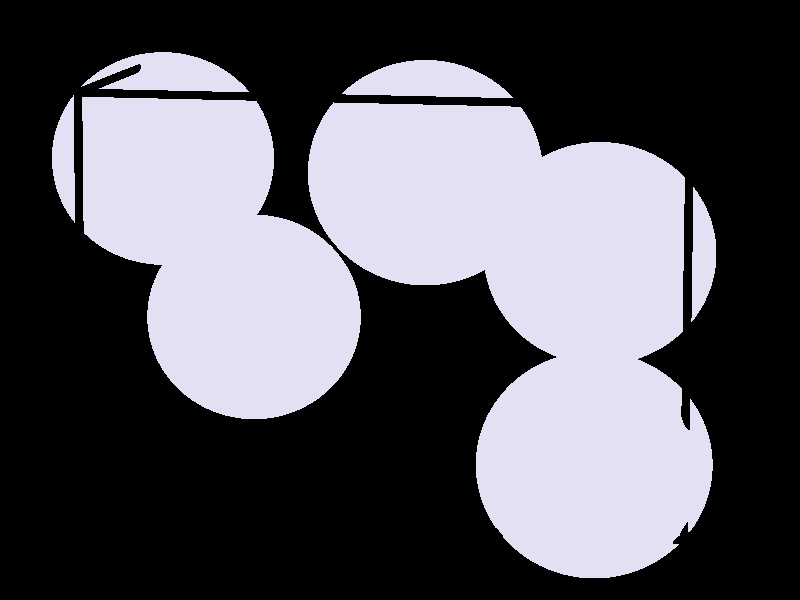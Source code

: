 #include "colors.inc"
#include "finish.inc"

global_settings {assumed_gamma 1 max_trace_level 6}
background {color White transmit 1.0}
camera {perspective
  right -9.15*x up 7.16*y
  direction 50.00*z
  location <0,0,50.00> look_at <0,0,0>}


light_source {<  2.00,   3.00,  40.00> color White
  area_light <0.70, 0, 0>, <0, 0.70, 0>, 3, 3
  adaptive 1 jitter}
// no fog
#declare simple = finish {phong 0.7}
#declare pale = finish {ambient 0.5 diffuse 0.85 roughness 0.001 specular 0.200 }
#declare intermediate = finish {ambient 0.3 diffuse 0.6 specular 0.1 roughness 0.04}
#declare vmd = finish {ambient 0.0 diffuse 0.65 phong 0.1 phong_size 40.0 specular 0.5 }
#declare jmol = finish {ambient 0.2 diffuse 0.6 specular 1 roughness 0.001 metallic}
#declare ase2 = finish {ambient 0.05 brilliance 3 diffuse 0.6 metallic specular 0.7 roughness 0.04 reflection 0.15}
#declare ase3 = finish {ambient 0.15 brilliance 2 diffuse 0.6 metallic specular 1.0 roughness 0.001 reflection 0.0}
#declare glass = finish {ambient 0.05 diffuse 0.3 specular 1.0 roughness 0.001}
#declare glass2 = finish {ambient 0.01 diffuse 0.3 specular 1.0 reflection 0.25 roughness 0.001}
#declare Rcell = 0.050;
#declare Rbond = 0.100;

#macro atom(LOC, R, COL, TRANS, FIN)
  sphere{LOC, R texture{pigment{color COL transmit TRANS} finish{FIN}}}
#end
#macro constrain(LOC, R, COL, TRANS FIN)
union{torus{R, Rcell rotate 45*z texture{pigment{color COL transmit TRANS} finish{FIN}}}
     torus{R, Rcell rotate -45*z texture{pigment{color COL transmit TRANS} finish{FIN}}}
     translate LOC}
#end

cylinder {< -3.79,  -2.68,  -2.14>, < -2.75,  -1.81,  -7.58>, Rcell pigment {Black}}
cylinder {< -3.78,   2.54,  -1.31>, < -2.74,   3.41,  -6.74>, Rcell pigment {Black}}
cylinder {<  3.32,   2.31,   0.01>, <  4.36,   3.18,  -5.42>, Rcell pigment {Black}}
cylinder {<  3.30,  -2.91,  -0.83>, <  4.34,  -2.04,  -6.26>, Rcell pigment {Black}}
cylinder {< -3.79,  -2.68,  -2.14>, < -3.78,   2.54,  -1.31>, Rcell pigment {Black}}
cylinder {< -2.75,  -1.81,  -7.58>, < -2.74,   3.41,  -6.74>, Rcell pigment {Black}}
cylinder {<  4.34,  -2.04,  -6.26>, <  4.36,   3.18,  -5.42>, Rcell pigment {Black}}
cylinder {<  3.30,  -2.91,  -0.83>, <  3.32,   2.31,   0.01>, Rcell pigment {Black}}
cylinder {< -3.79,  -2.68,  -2.14>, <  3.30,  -2.91,  -0.83>, Rcell pigment {Black}}
cylinder {< -2.75,  -1.81,  -7.58>, <  4.34,  -2.04,  -6.26>, Rcell pigment {Black}}
cylinder {< -2.74,   3.41,  -6.74>, <  4.36,   3.18,  -5.42>, Rcell pigment {Black}}
cylinder {< -3.78,   2.54,  -1.31>, <  3.32,   2.31,   0.01>, Rcell pigment {Black}}
atom(<  2.39,   0.58,  -2.27>, 1.39, rgb <0.75, 0.75, 0.90>, 0.0, ase2) // #0
atom(<  2.28,  -2.02,  -1.36>, 1.39, rgb <0.75, 0.75, 0.90>, 0.0, ase2) // #1
atom(< -2.97,   1.85,  -4.81>, 1.39, rgb <0.75, 0.75, 0.90>, 0.0, ase2) // #2
atom(<  0.30,   1.57,  -1.71>, 1.39, rgb <0.75, 0.75, 0.90>, 0.0, ase2) // #3
atom(< -1.90,  -0.23,  -6.95>, 1.39, rgb <0.75, 0.75, 0.90>, 0.0, ase2) // #4

// no constraints

